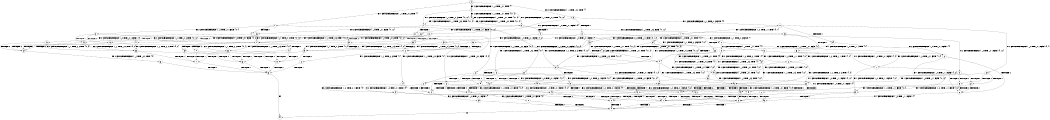 digraph BCG {
size = "7, 10.5";
center = TRUE;
node [shape = circle];
0 [peripheries = 2];
0 -> 1 [label = "EX !1 !ATOMIC_EXCH_BRANCH (1, +1, TRUE, +0, 3, TRUE) !{}"];
0 -> 2 [label = "EX !2 !ATOMIC_EXCH_BRANCH (1, +0, TRUE, +0, 1, TRUE) !{}"];
0 -> 3 [label = "EX !0 !ATOMIC_EXCH_BRANCH (1, +1, TRUE, +0, 2, TRUE) !{}"];
1 -> 4 [label = "TERMINATE !1"];
1 -> 5 [label = "EX !2 !ATOMIC_EXCH_BRANCH (1, +0, TRUE, +0, 1, FALSE) !{0, 1}"];
1 -> 6 [label = "EX !0 !ATOMIC_EXCH_BRANCH (1, +1, TRUE, +0, 2, FALSE) !{0, 1}"];
2 -> 7 [label = "EX !1 !ATOMIC_EXCH_BRANCH (1, +1, TRUE, +0, 3, TRUE) !{0, 1, 2}"];
2 -> 8 [label = "EX !0 !ATOMIC_EXCH_BRANCH (1, +1, TRUE, +0, 2, TRUE) !{0, 1, 2}"];
2 -> 9 [label = "EX !2 !ATOMIC_EXCH_BRANCH (1, +0, TRUE, +0, 1, TRUE) !{0, 1, 2}"];
3 -> 10 [label = "TERMINATE !0"];
3 -> 11 [label = "EX !1 !ATOMIC_EXCH_BRANCH (1, +1, TRUE, +0, 3, FALSE) !{0}"];
3 -> 12 [label = "EX !2 !ATOMIC_EXCH_BRANCH (1, +0, TRUE, +0, 1, FALSE) !{0}"];
4 -> 13 [label = "EX !2 !ATOMIC_EXCH_BRANCH (1, +0, TRUE, +0, 1, FALSE) !{0}"];
4 -> 14 [label = "EX !0 !ATOMIC_EXCH_BRANCH (1, +1, TRUE, +0, 2, FALSE) !{0}"];
5 -> 15 [label = "TERMINATE !1"];
5 -> 16 [label = "TERMINATE !2"];
5 -> 17 [label = "EX !0 !ATOMIC_EXCH_BRANCH (1, +1, TRUE, +0, 2, TRUE) !{0, 1, 2}"];
6 -> 18 [label = "TERMINATE !1"];
6 -> 19 [label = "TERMINATE !0"];
6 -> 20 [label = "EX !2 !ATOMIC_EXCH_BRANCH (1, +0, TRUE, +0, 1, FALSE) !{0, 1}"];
7 -> 21 [label = "TERMINATE !1"];
7 -> 22 [label = "EX !0 !ATOMIC_EXCH_BRANCH (1, +1, TRUE, +0, 2, FALSE) !{0, 1, 2}"];
7 -> 23 [label = "EX !2 !ATOMIC_EXCH_BRANCH (1, +0, TRUE, +0, 1, FALSE) !{0, 1, 2}"];
8 -> 24 [label = "TERMINATE !0"];
8 -> 25 [label = "EX !1 !ATOMIC_EXCH_BRANCH (1, +1, TRUE, +0, 3, FALSE) !{0, 1, 2}"];
8 -> 26 [label = "EX !2 !ATOMIC_EXCH_BRANCH (1, +0, TRUE, +0, 1, FALSE) !{0, 1, 2}"];
9 -> 7 [label = "EX !1 !ATOMIC_EXCH_BRANCH (1, +1, TRUE, +0, 3, TRUE) !{0, 1, 2}"];
9 -> 8 [label = "EX !0 !ATOMIC_EXCH_BRANCH (1, +1, TRUE, +0, 2, TRUE) !{0, 1, 2}"];
9 -> 9 [label = "EX !2 !ATOMIC_EXCH_BRANCH (1, +0, TRUE, +0, 1, TRUE) !{0, 1, 2}"];
10 -> 27 [label = "EX !1 !ATOMIC_EXCH_BRANCH (1, +1, TRUE, +0, 3, FALSE) !{}"];
10 -> 28 [label = "EX !2 !ATOMIC_EXCH_BRANCH (1, +0, TRUE, +0, 1, FALSE) !{}"];
11 -> 29 [label = "TERMINATE !0"];
11 -> 30 [label = "EX !2 !ATOMIC_EXCH_BRANCH (1, +0, TRUE, +0, 1, FALSE) !{0, 1}"];
11 -> 31 [label = "EX !1 !ATOMIC_EXCH_BRANCH (1, +0, TRUE, +1, 1, TRUE) !{0, 1}"];
12 -> 32 [label = "TERMINATE !2"];
12 -> 33 [label = "TERMINATE !0"];
12 -> 17 [label = "EX !1 !ATOMIC_EXCH_BRANCH (1, +1, TRUE, +0, 3, TRUE) !{0, 1, 2}"];
13 -> 34 [label = "TERMINATE !2"];
13 -> 35 [label = "EX !0 !ATOMIC_EXCH_BRANCH (1, +1, TRUE, +0, 2, TRUE) !{0, 2}"];
14 -> 36 [label = "TERMINATE !0"];
14 -> 37 [label = "EX !2 !ATOMIC_EXCH_BRANCH (1, +0, TRUE, +0, 1, FALSE) !{0}"];
15 -> 34 [label = "TERMINATE !2"];
15 -> 35 [label = "EX !0 !ATOMIC_EXCH_BRANCH (1, +1, TRUE, +0, 2, TRUE) !{0, 2}"];
16 -> 34 [label = "TERMINATE !1"];
16 -> 38 [label = "EX !0 !ATOMIC_EXCH_BRANCH (1, +1, TRUE, +0, 2, TRUE) !{0, 1}"];
17 -> 39 [label = "TERMINATE !1"];
17 -> 40 [label = "TERMINATE !2"];
17 -> 41 [label = "TERMINATE !0"];
18 -> 36 [label = "TERMINATE !0"];
18 -> 37 [label = "EX !2 !ATOMIC_EXCH_BRANCH (1, +0, TRUE, +0, 1, FALSE) !{0}"];
19 -> 36 [label = "TERMINATE !1"];
19 -> 42 [label = "EX !2 !ATOMIC_EXCH_BRANCH (1, +0, TRUE, +0, 1, FALSE) !{1}"];
20 -> 43 [label = "TERMINATE !1"];
20 -> 44 [label = "TERMINATE !2"];
20 -> 45 [label = "TERMINATE !0"];
21 -> 46 [label = "EX !0 !ATOMIC_EXCH_BRANCH (1, +1, TRUE, +0, 2, FALSE) !{0, 2}"];
21 -> 47 [label = "EX !2 !ATOMIC_EXCH_BRANCH (1, +0, TRUE, +0, 1, FALSE) !{0, 2}"];
22 -> 48 [label = "TERMINATE !1"];
22 -> 49 [label = "TERMINATE !0"];
22 -> 50 [label = "EX !2 !ATOMIC_EXCH_BRANCH (1, +0, TRUE, +0, 1, FALSE) !{0, 1, 2}"];
23 -> 15 [label = "TERMINATE !1"];
23 -> 16 [label = "TERMINATE !2"];
23 -> 17 [label = "EX !0 !ATOMIC_EXCH_BRANCH (1, +1, TRUE, +0, 2, TRUE) !{0, 1, 2}"];
24 -> 51 [label = "EX !1 !ATOMIC_EXCH_BRANCH (1, +1, TRUE, +0, 3, FALSE) !{1, 2}"];
24 -> 52 [label = "EX !2 !ATOMIC_EXCH_BRANCH (1, +0, TRUE, +0, 1, FALSE) !{1, 2}"];
25 -> 53 [label = "TERMINATE !0"];
25 -> 54 [label = "EX !2 !ATOMIC_EXCH_BRANCH (1, +0, TRUE, +0, 1, FALSE) !{0, 1, 2}"];
25 -> 55 [label = "EX !1 !ATOMIC_EXCH_BRANCH (1, +0, TRUE, +1, 1, TRUE) !{0, 1, 2}"];
26 -> 32 [label = "TERMINATE !2"];
26 -> 33 [label = "TERMINATE !0"];
26 -> 17 [label = "EX !1 !ATOMIC_EXCH_BRANCH (1, +1, TRUE, +0, 3, TRUE) !{0, 1, 2}"];
27 -> 56 [label = "EX !2 !ATOMIC_EXCH_BRANCH (1, +0, TRUE, +0, 1, FALSE) !{1}"];
27 -> 57 [label = "EX !1 !ATOMIC_EXCH_BRANCH (1, +0, TRUE, +1, 1, TRUE) !{1}"];
28 -> 58 [label = "TERMINATE !2"];
28 -> 59 [label = "EX !1 !ATOMIC_EXCH_BRANCH (1, +1, TRUE, +0, 3, TRUE) !{1, 2}"];
29 -> 56 [label = "EX !2 !ATOMIC_EXCH_BRANCH (1, +0, TRUE, +0, 1, FALSE) !{1}"];
29 -> 57 [label = "EX !1 !ATOMIC_EXCH_BRANCH (1, +0, TRUE, +1, 1, TRUE) !{1}"];
30 -> 60 [label = "TERMINATE !2"];
30 -> 61 [label = "TERMINATE !0"];
30 -> 62 [label = "EX !1 !ATOMIC_EXCH_BRANCH (1, +0, TRUE, +1, 1, FALSE) !{0, 1, 2}"];
31 -> 63 [label = "TERMINATE !0"];
31 -> 64 [label = "EX !2 !ATOMIC_EXCH_BRANCH (1, +0, TRUE, +0, 1, TRUE) !{0, 1}"];
31 -> 65 [label = "EX !1 !ATOMIC_EXCH_BRANCH (1, +1, TRUE, +0, 3, TRUE) !{0, 1}"];
32 -> 58 [label = "TERMINATE !0"];
32 -> 38 [label = "EX !1 !ATOMIC_EXCH_BRANCH (1, +1, TRUE, +0, 3, TRUE) !{0, 1}"];
33 -> 58 [label = "TERMINATE !2"];
33 -> 59 [label = "EX !1 !ATOMIC_EXCH_BRANCH (1, +1, TRUE, +0, 3, TRUE) !{1, 2}"];
34 -> 66 [label = "EX !0 !ATOMIC_EXCH_BRANCH (1, +1, TRUE, +0, 2, TRUE) !{0}"];
35 -> 67 [label = "TERMINATE !2"];
35 -> 68 [label = "TERMINATE !0"];
36 -> 69 [label = "EX !2 !ATOMIC_EXCH_BRANCH (1, +0, TRUE, +0, 1, FALSE) !{}"];
37 -> 70 [label = "TERMINATE !2"];
37 -> 71 [label = "TERMINATE !0"];
38 -> 67 [label = "TERMINATE !1"];
38 -> 72 [label = "TERMINATE !0"];
39 -> 67 [label = "TERMINATE !2"];
39 -> 68 [label = "TERMINATE !0"];
40 -> 67 [label = "TERMINATE !1"];
40 -> 72 [label = "TERMINATE !0"];
41 -> 68 [label = "TERMINATE !1"];
41 -> 72 [label = "TERMINATE !2"];
42 -> 71 [label = "TERMINATE !1"];
42 -> 73 [label = "TERMINATE !2"];
43 -> 70 [label = "TERMINATE !2"];
43 -> 71 [label = "TERMINATE !0"];
44 -> 70 [label = "TERMINATE !1"];
44 -> 73 [label = "TERMINATE !0"];
45 -> 71 [label = "TERMINATE !1"];
45 -> 73 [label = "TERMINATE !2"];
46 -> 74 [label = "TERMINATE !0"];
46 -> 75 [label = "EX !2 !ATOMIC_EXCH_BRANCH (1, +0, TRUE, +0, 1, FALSE) !{0, 2}"];
47 -> 34 [label = "TERMINATE !2"];
47 -> 35 [label = "EX !0 !ATOMIC_EXCH_BRANCH (1, +1, TRUE, +0, 2, TRUE) !{0, 2}"];
48 -> 74 [label = "TERMINATE !0"];
48 -> 75 [label = "EX !2 !ATOMIC_EXCH_BRANCH (1, +0, TRUE, +0, 1, FALSE) !{0, 2}"];
49 -> 74 [label = "TERMINATE !1"];
49 -> 76 [label = "EX !2 !ATOMIC_EXCH_BRANCH (1, +0, TRUE, +0, 1, FALSE) !{1, 2}"];
50 -> 43 [label = "TERMINATE !1"];
50 -> 44 [label = "TERMINATE !2"];
50 -> 45 [label = "TERMINATE !0"];
51 -> 77 [label = "EX !2 !ATOMIC_EXCH_BRANCH (1, +0, TRUE, +0, 1, FALSE) !{1, 2}"];
51 -> 78 [label = "EX !1 !ATOMIC_EXCH_BRANCH (1, +0, TRUE, +1, 1, TRUE) !{1, 2}"];
52 -> 58 [label = "TERMINATE !2"];
52 -> 59 [label = "EX !1 !ATOMIC_EXCH_BRANCH (1, +1, TRUE, +0, 3, TRUE) !{1, 2}"];
53 -> 77 [label = "EX !2 !ATOMIC_EXCH_BRANCH (1, +0, TRUE, +0, 1, FALSE) !{1, 2}"];
53 -> 78 [label = "EX !1 !ATOMIC_EXCH_BRANCH (1, +0, TRUE, +1, 1, TRUE) !{1, 2}"];
54 -> 60 [label = "TERMINATE !2"];
54 -> 61 [label = "TERMINATE !0"];
54 -> 62 [label = "EX !1 !ATOMIC_EXCH_BRANCH (1, +0, TRUE, +1, 1, FALSE) !{0, 1, 2}"];
55 -> 79 [label = "TERMINATE !0"];
55 -> 80 [label = "EX !2 !ATOMIC_EXCH_BRANCH (1, +0, TRUE, +0, 1, TRUE) !{0, 1, 2}"];
55 -> 81 [label = "EX !1 !ATOMIC_EXCH_BRANCH (1, +1, TRUE, +0, 3, TRUE) !{0, 1, 2}"];
56 -> 82 [label = "TERMINATE !2"];
56 -> 83 [label = "EX !1 !ATOMIC_EXCH_BRANCH (1, +0, TRUE, +1, 1, FALSE) !{1, 2}"];
57 -> 84 [label = "EX !2 !ATOMIC_EXCH_BRANCH (1, +0, TRUE, +0, 1, TRUE) !{1}"];
57 -> 85 [label = "EX !1 !ATOMIC_EXCH_BRANCH (1, +1, TRUE, +0, 3, TRUE) !{1}"];
58 -> 86 [label = "EX !1 !ATOMIC_EXCH_BRANCH (1, +1, TRUE, +0, 3, TRUE) !{1}"];
59 -> 68 [label = "TERMINATE !1"];
59 -> 72 [label = "TERMINATE !2"];
60 -> 82 [label = "TERMINATE !0"];
60 -> 87 [label = "EX !1 !ATOMIC_EXCH_BRANCH (1, +0, TRUE, +1, 1, FALSE) !{0, 1}"];
61 -> 82 [label = "TERMINATE !2"];
61 -> 83 [label = "EX !1 !ATOMIC_EXCH_BRANCH (1, +0, TRUE, +1, 1, FALSE) !{1, 2}"];
62 -> 43 [label = "TERMINATE !1"];
62 -> 44 [label = "TERMINATE !2"];
62 -> 45 [label = "TERMINATE !0"];
63 -> 84 [label = "EX !2 !ATOMIC_EXCH_BRANCH (1, +0, TRUE, +0, 1, TRUE) !{1}"];
63 -> 85 [label = "EX !1 !ATOMIC_EXCH_BRANCH (1, +1, TRUE, +0, 3, TRUE) !{1}"];
64 -> 79 [label = "TERMINATE !0"];
64 -> 80 [label = "EX !2 !ATOMIC_EXCH_BRANCH (1, +0, TRUE, +0, 1, TRUE) !{0, 1, 2}"];
64 -> 81 [label = "EX !1 !ATOMIC_EXCH_BRANCH (1, +1, TRUE, +0, 3, TRUE) !{0, 1, 2}"];
65 -> 18 [label = "TERMINATE !1"];
65 -> 19 [label = "TERMINATE !0"];
65 -> 20 [label = "EX !2 !ATOMIC_EXCH_BRANCH (1, +0, TRUE, +0, 1, FALSE) !{0, 1}"];
66 -> 88 [label = "TERMINATE !0"];
67 -> 88 [label = "TERMINATE !0"];
68 -> 88 [label = "TERMINATE !2"];
69 -> 89 [label = "TERMINATE !2"];
70 -> 89 [label = "TERMINATE !0"];
71 -> 89 [label = "TERMINATE !2"];
72 -> 88 [label = "TERMINATE !1"];
73 -> 89 [label = "TERMINATE !1"];
74 -> 90 [label = "EX !2 !ATOMIC_EXCH_BRANCH (1, +0, TRUE, +0, 1, FALSE) !{2}"];
75 -> 70 [label = "TERMINATE !2"];
75 -> 71 [label = "TERMINATE !0"];
76 -> 71 [label = "TERMINATE !1"];
76 -> 73 [label = "TERMINATE !2"];
77 -> 82 [label = "TERMINATE !2"];
77 -> 83 [label = "EX !1 !ATOMIC_EXCH_BRANCH (1, +0, TRUE, +1, 1, FALSE) !{1, 2}"];
78 -> 91 [label = "EX !2 !ATOMIC_EXCH_BRANCH (1, +0, TRUE, +0, 1, TRUE) !{1, 2}"];
78 -> 92 [label = "EX !1 !ATOMIC_EXCH_BRANCH (1, +1, TRUE, +0, 3, TRUE) !{1, 2}"];
79 -> 91 [label = "EX !2 !ATOMIC_EXCH_BRANCH (1, +0, TRUE, +0, 1, TRUE) !{1, 2}"];
79 -> 92 [label = "EX !1 !ATOMIC_EXCH_BRANCH (1, +1, TRUE, +0, 3, TRUE) !{1, 2}"];
80 -> 79 [label = "TERMINATE !0"];
80 -> 80 [label = "EX !2 !ATOMIC_EXCH_BRANCH (1, +0, TRUE, +0, 1, TRUE) !{0, 1, 2}"];
80 -> 81 [label = "EX !1 !ATOMIC_EXCH_BRANCH (1, +1, TRUE, +0, 3, TRUE) !{0, 1, 2}"];
81 -> 48 [label = "TERMINATE !1"];
81 -> 49 [label = "TERMINATE !0"];
81 -> 50 [label = "EX !2 !ATOMIC_EXCH_BRANCH (1, +0, TRUE, +0, 1, FALSE) !{0, 1, 2}"];
82 -> 93 [label = "EX !1 !ATOMIC_EXCH_BRANCH (1, +0, TRUE, +1, 1, FALSE) !{1}"];
83 -> 71 [label = "TERMINATE !1"];
83 -> 73 [label = "TERMINATE !2"];
84 -> 91 [label = "EX !2 !ATOMIC_EXCH_BRANCH (1, +0, TRUE, +0, 1, TRUE) !{1, 2}"];
84 -> 92 [label = "EX !1 !ATOMIC_EXCH_BRANCH (1, +1, TRUE, +0, 3, TRUE) !{1, 2}"];
85 -> 36 [label = "TERMINATE !1"];
85 -> 42 [label = "EX !2 !ATOMIC_EXCH_BRANCH (1, +0, TRUE, +0, 1, FALSE) !{1}"];
86 -> 88 [label = "TERMINATE !1"];
87 -> 70 [label = "TERMINATE !1"];
87 -> 73 [label = "TERMINATE !0"];
88 -> 94 [label = "exit"];
89 -> 94 [label = "exit"];
90 -> 89 [label = "TERMINATE !2"];
91 -> 91 [label = "EX !2 !ATOMIC_EXCH_BRANCH (1, +0, TRUE, +0, 1, TRUE) !{1, 2}"];
91 -> 92 [label = "EX !1 !ATOMIC_EXCH_BRANCH (1, +1, TRUE, +0, 3, TRUE) !{1, 2}"];
92 -> 74 [label = "TERMINATE !1"];
92 -> 76 [label = "EX !2 !ATOMIC_EXCH_BRANCH (1, +0, TRUE, +0, 1, FALSE) !{1, 2}"];
93 -> 89 [label = "TERMINATE !1"];
}
